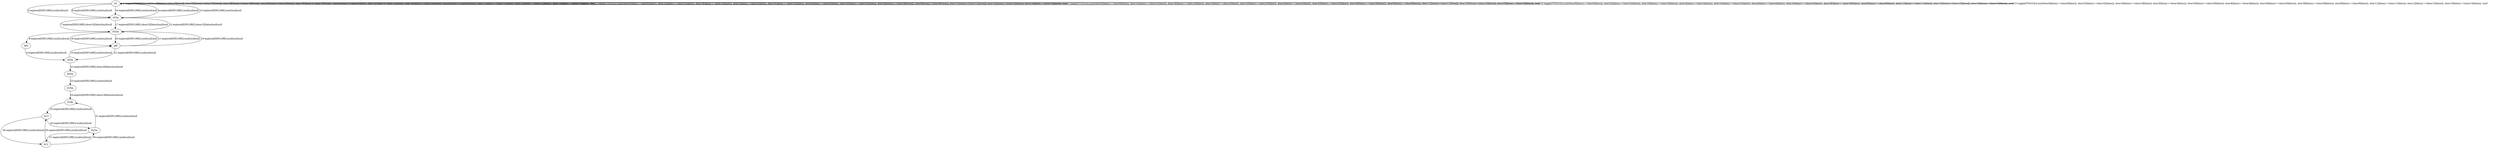 # Total number of goals covered by this test: 2
# d18p --> b13
# b13 --> d22m

digraph g {
"b2" -> "b2" [label = "1-toggle[TOGGLE];/null/door0[false]:=!(door0[false]); door32[false]:=!(door32[false]); door18[false]:=!(door18[false]); door3[false]:=!(door3[false]); door35[false]:=!(door35[false]); door4[false]:=!(door4[false]); door20[false]:=!(door20[false]); door38[false]:=!(door38[false]); door9[false]:=!(door9[false]); door11[false]:=!(door11[false]); door12[false]:=!(door12[false]); door15[false]:=!(door15[false]); /null"];
"b2" -> "b2" [label = "2-toggle[TOGGLE];/null/door0[false]:=!(door0[false]); door32[false]:=!(door32[false]); door18[false]:=!(door18[false]); door3[false]:=!(door3[false]); door35[false]:=!(door35[false]); door4[false]:=!(door4[false]); door20[false]:=!(door20[false]); door38[false]:=!(door38[false]); door9[false]:=!(door9[false]); door11[false]:=!(door11[false]); door12[false]:=!(door12[false]); door15[false]:=!(door15[false]); /null"];
"b2" -> "d32p" [label = "3-explore[EXPLORE];/null/null/null"];
"d32p" -> "b2" [label = "4-explore[EXPLORE];/null/null/null"];
"b2" -> "b2" [label = "5-toggle[TOGGLE];/null/door0[false]:=!(door0[false]); door32[false]:=!(door32[false]); door18[false]:=!(door18[false]); door3[false]:=!(door3[false]); door35[false]:=!(door35[false]); door4[false]:=!(door4[false]); door20[false]:=!(door20[false]); door38[false]:=!(door38[false]); door9[false]:=!(door9[false]); door11[false]:=!(door11[false]); door12[false]:=!(door12[false]); door15[false]:=!(door15[false]); /null"];
"b2" -> "d32p" [label = "6-explore[EXPLORE];/null/null/null"];
"d32p" -> "d32m" [label = "7-explore[EXPLORE];/door32[false]/null/null"];
"d32m" -> "b92" [label = "8-explore[EXPLORE];/null/null/null"];
"b92" -> "d20p" [label = "9-explore[EXPLORE];/null/null/null"];
"d20p" -> "gf0" [label = "10-explore[EXPLORE];/null/null/null"];
"gf0" -> "d32m" [label = "11-explore[EXPLORE];/null/null/null"];
"d32m" -> "d32p" [label = "12-explore[EXPLORE];/door32[false]/null/null"];
"d32p" -> "b2" [label = "13-explore[EXPLORE];/null/null/null"];
"b2" -> "b2" [label = "14-toggle[TOGGLE];/null/door0[false]:=!(door0[false]); door32[false]:=!(door32[false]); door18[false]:=!(door18[false]); door3[false]:=!(door3[false]); door35[false]:=!(door35[false]); door4[false]:=!(door4[false]); door20[false]:=!(door20[false]); door38[false]:=!(door38[false]); door9[false]:=!(door9[false]); door11[false]:=!(door11[false]); door12[false]:=!(door12[false]); door15[false]:=!(door15[false]); /null"];
"b2" -> "b2" [label = "15-toggle[TOGGLE];/null/door0[false]:=!(door0[false]); door32[false]:=!(door32[false]); door18[false]:=!(door18[false]); door3[false]:=!(door3[false]); door35[false]:=!(door35[false]); door4[false]:=!(door4[false]); door20[false]:=!(door20[false]); door38[false]:=!(door38[false]); door9[false]:=!(door9[false]); door11[false]:=!(door11[false]); door12[false]:=!(door12[false]); door15[false]:=!(door15[false]); /null"];
"b2" -> "d32p" [label = "16-explore[EXPLORE];/null/null/null"];
"d32p" -> "d32m" [label = "17-explore[EXPLORE];/door32[false]/null/null"];
"d32m" -> "gf0" [label = "18-explore[EXPLORE];/null/null/null"];
"gf0" -> "d32m" [label = "19-explore[EXPLORE];/null/null/null"];
"d32m" -> "gf0" [label = "20-explore[EXPLORE];/null/null/null"];
"gf0" -> "d20p" [label = "21-explore[EXPLORE];/null/null/null"];
"d20p" -> "d20m" [label = "22-explore[EXPLORE];/door20[false]/null/null"];
"d20m" -> "d18m" [label = "23-explore[EXPLORE];/null/null/null"];
"d18m" -> "d18p" [label = "24-explore[EXPLORE];/door18[false]/null/null"];
"d18p" -> "b13" [label = "25-explore[EXPLORE];/null/null/null"];
"b13" -> "d22m" [label = "26-explore[EXPLORE];/null/null/null"];
"d22m" -> "b12" [label = "27-explore[EXPLORE];/null/null/null"];
"b12" -> "b13" [label = "28-explore[EXPLORE];/null/null/null"];
"b13" -> "b12" [label = "29-explore[EXPLORE];/null/null/null"];
"b12" -> "d22m" [label = "30-explore[EXPLORE];/null/null/null"];
"d22m" -> "d18p" [label = "31-explore[EXPLORE];/null/null/null"];
}